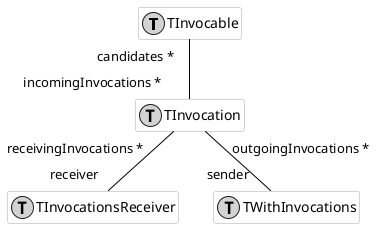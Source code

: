 @startumlhide empty membersskinparam class {  BackgroundColor white  ArrowColor black  BorderColor darkGray}class behavior1 as "TInvocable" << (T,lightGrey) >> {}class behavior2 as "TInvocationsReceiver" << (T,lightGrey) >> {}class behavior3 as "TWithInvocations" << (T,lightGrey) >> {}class behavior4 as "TInvocation" << (T,lightGrey) >> {}behavior1 "candidates * " -[#black]- "incomingInvocations * " behavior4behavior4 "outgoingInvocations * " -[#black]- "sender  " behavior3behavior4 "receivingInvocations * " -[#black]- "receiver  " behavior2@enduml